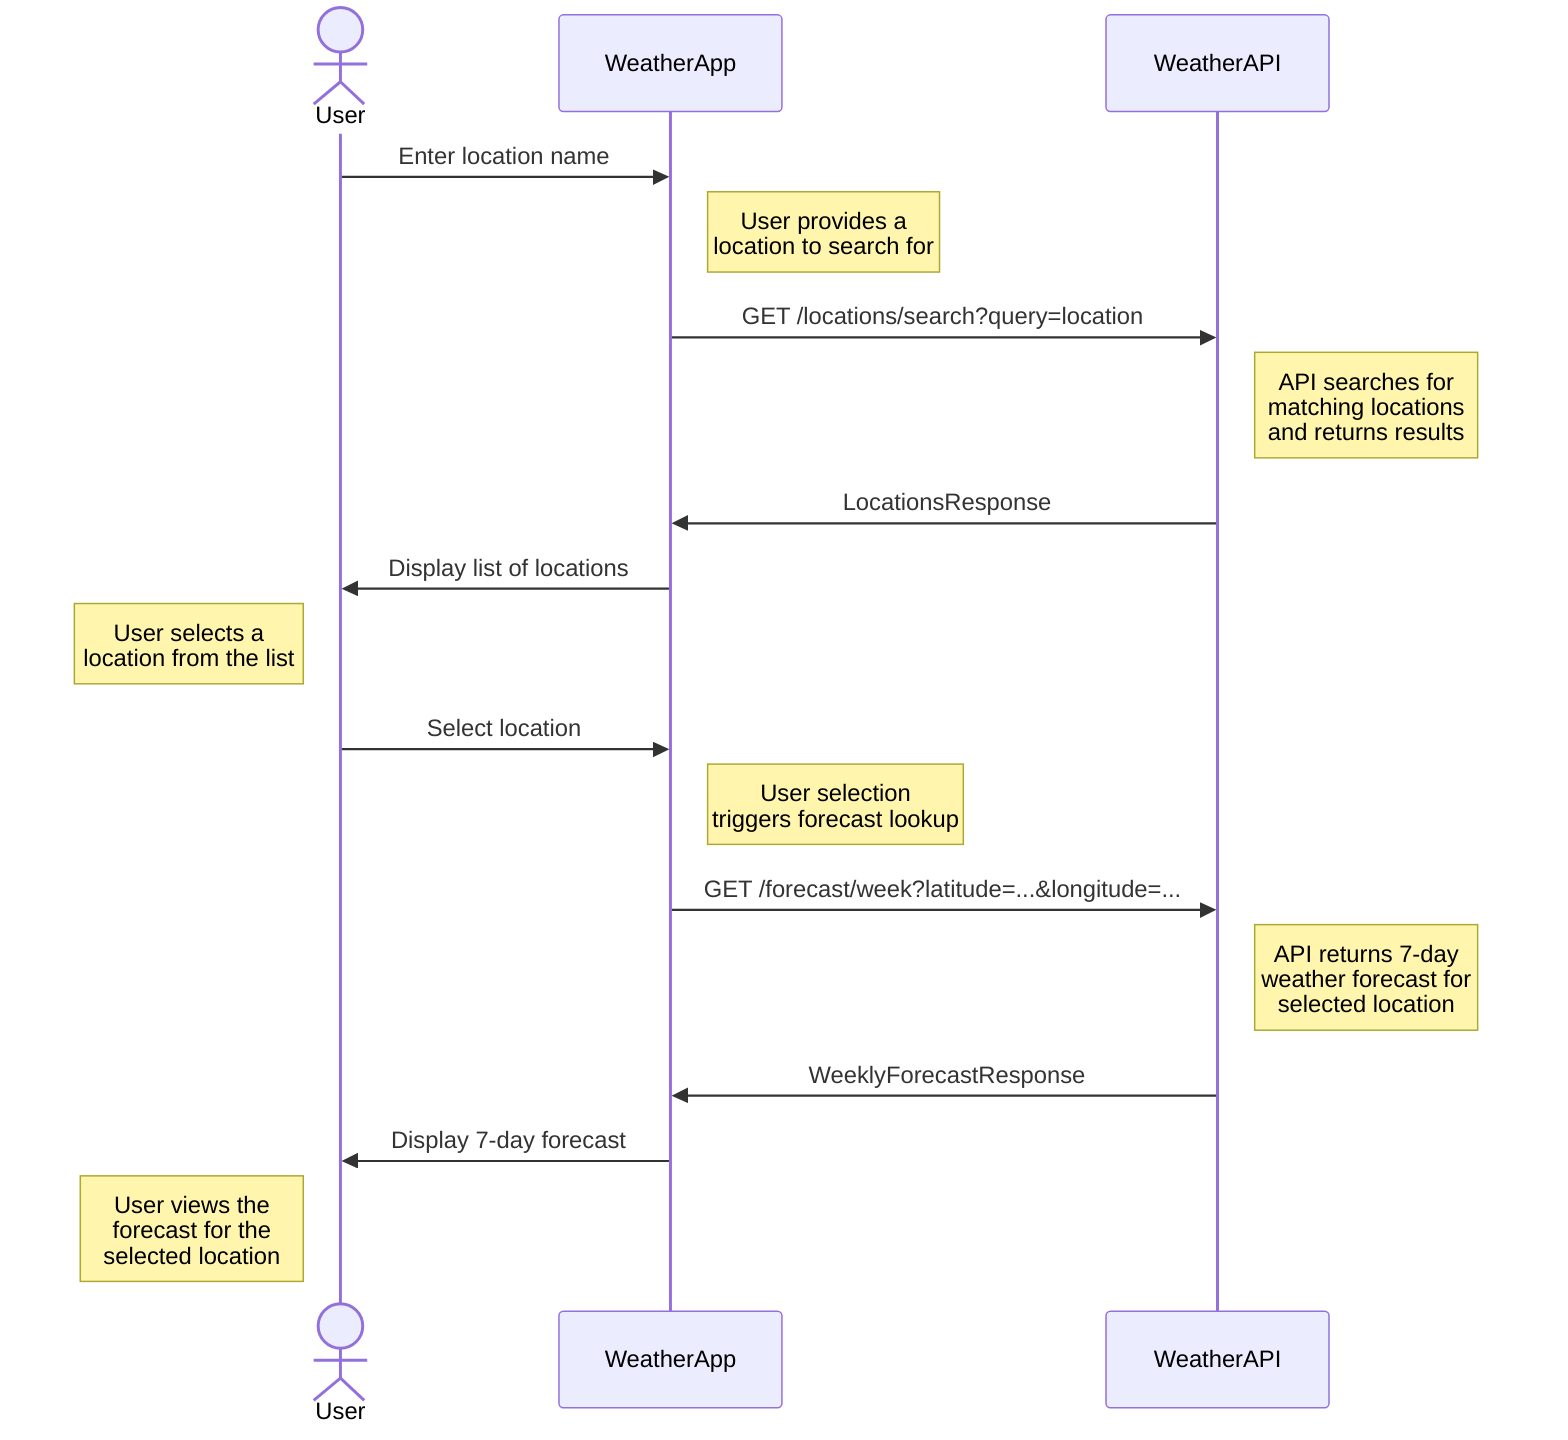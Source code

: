 %%{init: {'theme': 'default'}}%%
sequenceDiagram
actor User
participant App as WeatherApp
participant API as WeatherAPI

User->>App: Enter location name
note right of App: User provides a <br/> location to search for
App->>API: GET /locations/search?query=location
note right of API: API searches for <br/> matching locations <br/> and returns results
API->>App: LocationsResponse
App->>User: Display list of locations
note left of User: User selects a <br/> location from the list
User->>App: Select location
note right of App: User selection <br/> triggers forecast lookup
App->>API: GET /forecast/week?latitude=...&longitude=...
note right of API: API returns 7-day <br/> weather forecast for <br/> selected location
API->>App: WeeklyForecastResponse
App->>User: Display 7-day forecast
note left of User: User views the <br/> forecast for the <br/> selected location